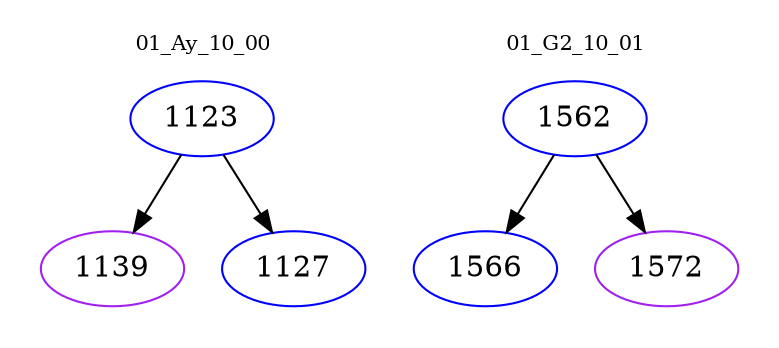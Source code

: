 digraph{
subgraph cluster_0 {
color = white
label = "01_Ay_10_00";
fontsize=10;
T0_1123 [label="1123", color="blue"]
T0_1123 -> T0_1139 [color="black"]
T0_1139 [label="1139", color="purple"]
T0_1123 -> T0_1127 [color="black"]
T0_1127 [label="1127", color="blue"]
}
subgraph cluster_1 {
color = white
label = "01_G2_10_01";
fontsize=10;
T1_1562 [label="1562", color="blue"]
T1_1562 -> T1_1566 [color="black"]
T1_1566 [label="1566", color="blue"]
T1_1562 -> T1_1572 [color="black"]
T1_1572 [label="1572", color="purple"]
}
}
